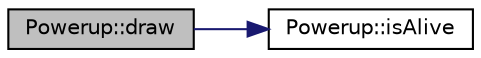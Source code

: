 digraph "Powerup::draw"
{
 // LATEX_PDF_SIZE
  edge [fontname="Helvetica",fontsize="10",labelfontname="Helvetica",labelfontsize="10"];
  node [fontname="Helvetica",fontsize="10",shape=record];
  rankdir="LR";
  Node1 [label="Powerup::draw",height=0.2,width=0.4,color="black", fillcolor="grey75", style="filled", fontcolor="black",tooltip=" "];
  Node1 -> Node2 [color="midnightblue",fontsize="10",style="solid",fontname="Helvetica"];
  Node2 [label="Powerup::isAlive",height=0.2,width=0.4,color="black", fillcolor="white", style="filled",URL="$class_powerup.html#a3a1b0ea65c576d0b81a1107d786ce599",tooltip="check if collides with planc, if yes then makes required change to planc"];
}
